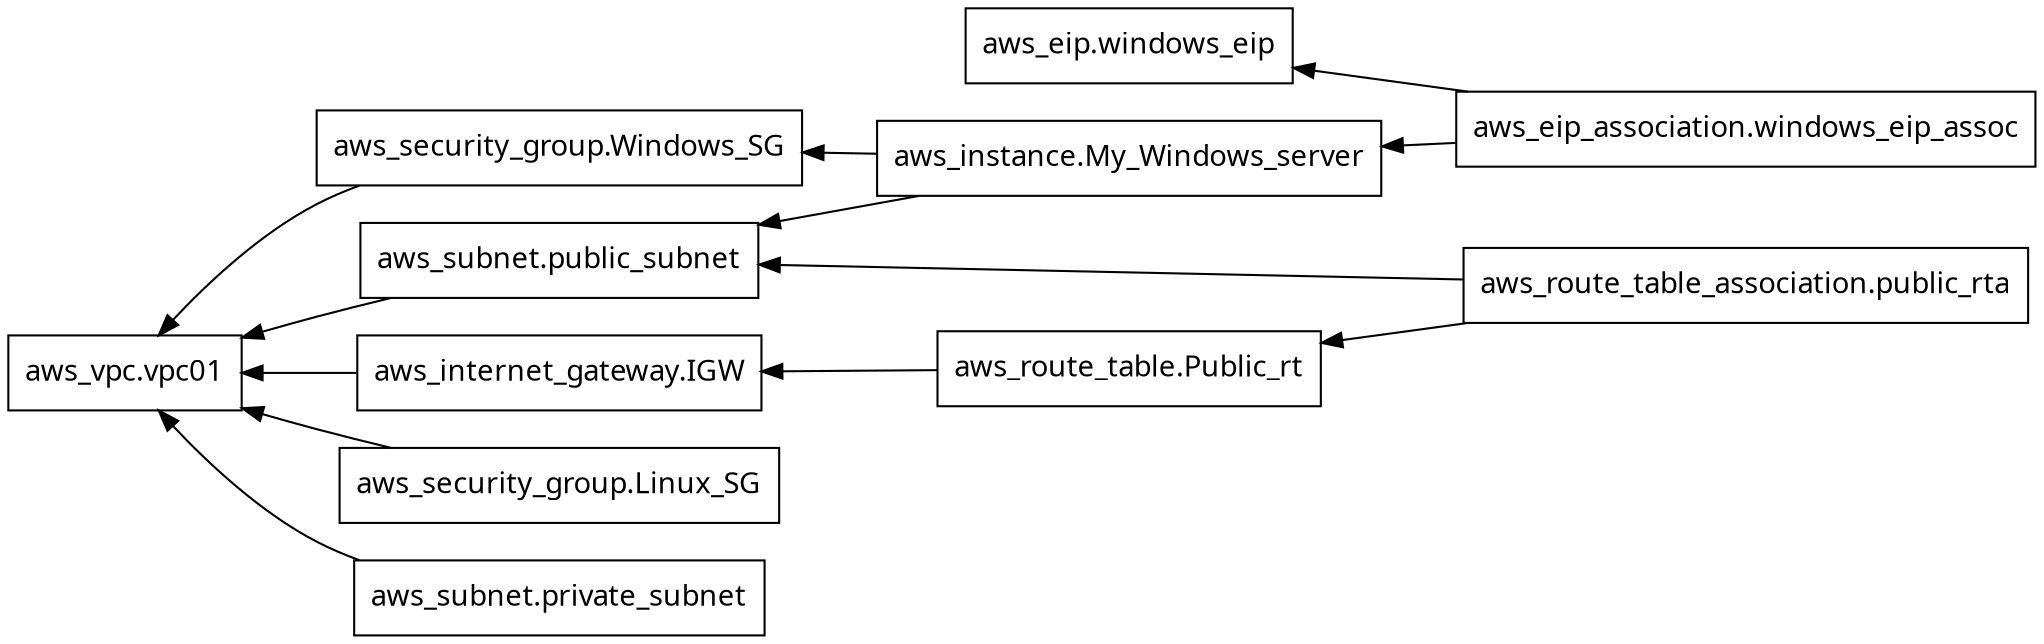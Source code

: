 digraph G {
  rankdir = "RL";
  node [shape = rect, fontname = "sans-serif"];
  "aws_eip.windows_eip" [label="aws_eip.windows_eip"];
  "aws_eip_association.windows_eip_assoc" [label="aws_eip_association.windows_eip_assoc"];
  "aws_instance.My_Windows_server" [label="aws_instance.My_Windows_server"];
  "aws_internet_gateway.IGW" [label="aws_internet_gateway.IGW"];
  "aws_route_table.Public_rt" [label="aws_route_table.Public_rt"];
  "aws_route_table_association.public_rta" [label="aws_route_table_association.public_rta"];
  "aws_security_group.Linux_SG" [label="aws_security_group.Linux_SG"];
  "aws_security_group.Windows_SG" [label="aws_security_group.Windows_SG"];
  "aws_subnet.private_subnet" [label="aws_subnet.private_subnet"];
  "aws_subnet.public_subnet" [label="aws_subnet.public_subnet"];
  "aws_vpc.vpc01" [label="aws_vpc.vpc01"];
  "aws_eip_association.windows_eip_assoc" -> "aws_eip.windows_eip";
  "aws_eip_association.windows_eip_assoc" -> "aws_instance.My_Windows_server";
  "aws_instance.My_Windows_server" -> "aws_security_group.Windows_SG";
  "aws_instance.My_Windows_server" -> "aws_subnet.public_subnet";
  "aws_internet_gateway.IGW" -> "aws_vpc.vpc01";
  "aws_route_table.Public_rt" -> "aws_internet_gateway.IGW";
  "aws_route_table_association.public_rta" -> "aws_route_table.Public_rt";
  "aws_route_table_association.public_rta" -> "aws_subnet.public_subnet";
  "aws_security_group.Linux_SG" -> "aws_vpc.vpc01";
  "aws_security_group.Windows_SG" -> "aws_vpc.vpc01";
  "aws_subnet.private_subnet" -> "aws_vpc.vpc01";
  "aws_subnet.public_subnet" -> "aws_vpc.vpc01";
}
